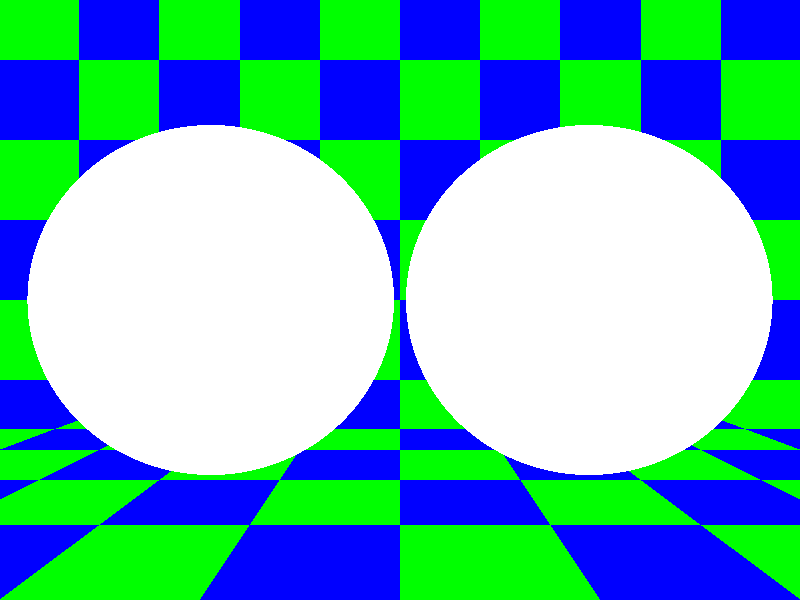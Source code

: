//	Persistence of Vision Raytracer Version 3.5 Scene Description File
//	File: hollow2.pov
//	Author: Dieter Bayer
//	Description:
// This scene shows the effect of solid vs. hollow objects.
//
// Both spheres in this scene are enclosed by a media container object.
//
// The left sphere is solid, i.e. it's not filled with the media.
// The right sphere is hollow, i.e. it's filled with the media.
//
// Note that you can see some discontinuities in the media of the
// right sphere. This is caused be the refraction. After the rays
// are bent they travel through the media on a different path
// resulting in a different result than that for an unbent ray,
// which would show no discontinuities.
//
// -w320 -h240
// -w800 -h600 +a0.3
//
//*******************************************

global_settings {
  assumed_gamma 1.0
  max_trace_level 5
}

#include "colors.inc"

camera {
	location  <0, 20,-100>
	direction <0, 0, 1>
}

//
// Put down the beloved famous raytrace blue/green checkered floor
//

plane {y, -10
	pigment {
		checker Blue, Green
		scale 20
	}
	finish {
		ambient 0.2
		diffuse 0.8
	}
	hollow
}

//
// Use beloved famous raytrace blue/green checkered wall
//

plane {z, 50
	pigment {
		checker Blue, Green
		scale 20
	}
	finish {
		ambient 0.2
		diffuse 0.8
	}
	hollow
}

//
// Declare media.
//

#declare Media =
media {
	emission 0.05
	intervals 1
	samples 5
	method 3
	density {
		spherical
		ramp_wave
		turbulence 0.1
		color_map {
			[0.0 color rgb <0, 0, 0>]
			[0.1 color rgb <1, 0, 0>]
			[1.0 color rgb <1, 1, 0>]
		}
	}
}

//
// Solid, translucent sphere enclosed by media.
//

sphere {<-29, 20, 0>, 25
	pigment { rgbt <1, 1, 1, 0.9> }
	finish {
		ambient 0.0
		diffuse 0.0
		phong 1.0
		phong_size 200
	}
	interior { ior 1.1 }
	hollow no
}

sphere {< 0, 0, 0>, 1
	pigment { color rgbf <1, 1, 1, 1> }
	finish { ambient 0 diffuse 0 }
	interior { media { Media } }
	scale 28
	translate <-29, 20, 0>
	hollow
}

//
// Hollow, translucent sphere enclosed by media.
//

sphere {<29, 20, 0>, 25
	pigment { rgbt <1, 1, 1, 0.9> }
	finish {
		ambient 0.0
		diffuse 0.0
		phong 1.0
		phong_size 200
	}
	interior { ior 1.1 }
	hollow yes
}

sphere {< 0, 0, 0>, 1
	pigment { color rgbf <1, 1, 1, 1> }
	finish { ambient 0 diffuse 0 }
	interior { media { Media } }
	scale 28
	translate <29, 20, 0>
	hollow
}

//
// Cast some light.
//

light_source {<500, 600, -200>, color White}

